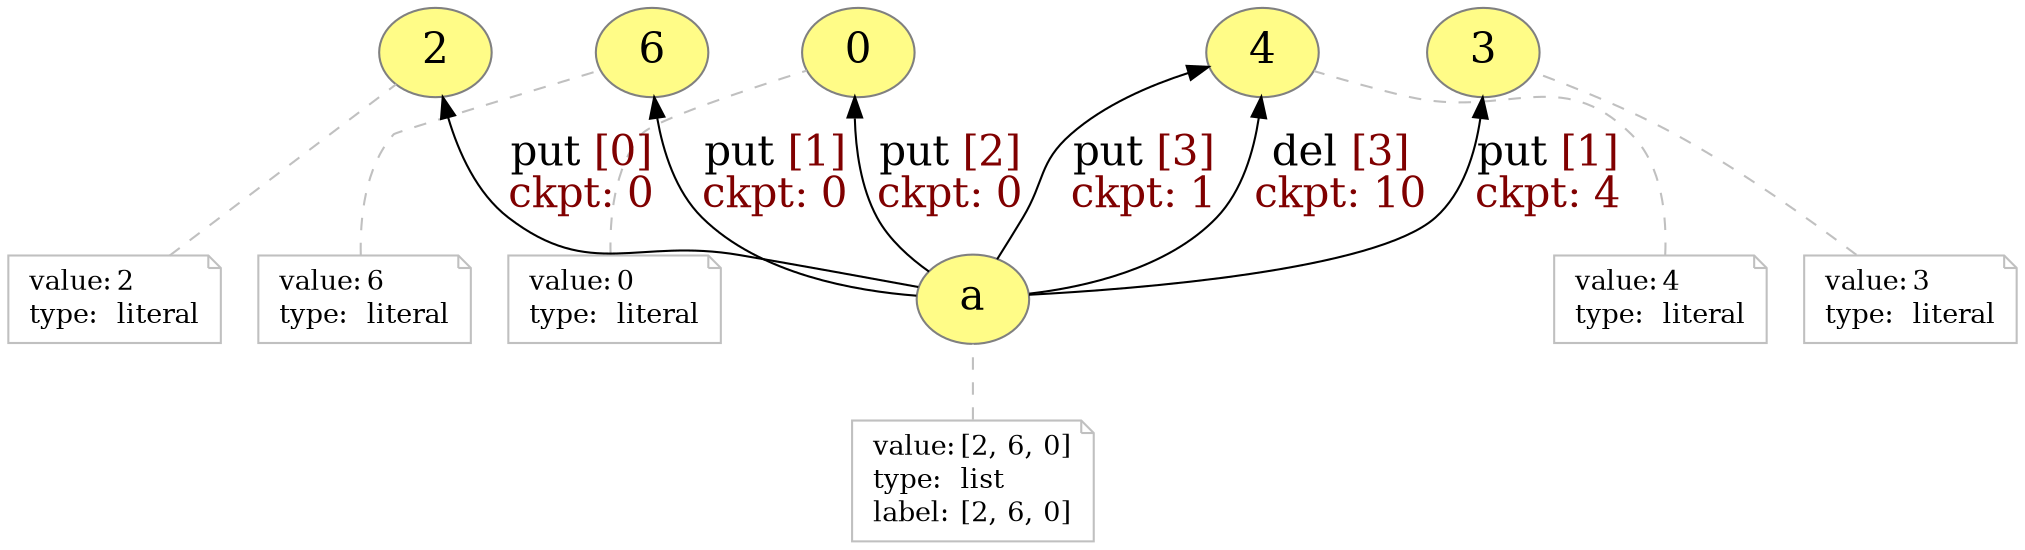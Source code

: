 digraph "PROV" { size="16,12"; rankdir="BT";
"g/6" [fillcolor="#FFFC87",color="#808080",style="filled",label="6",URL="g/6",fontsize="20"]
"g/6-attrs" [color="gray",shape="note",fontsize="13",fontcolor="black",label=<<TABLE cellpadding="0" border="0">
	<TR>
	    <TD align="left">value:</TD>
	    <TD align="left">6</TD>
	</TR>
	<TR>
	    <TD align="left">type:</TD>
	    <TD align="left">literal</TD>
	</TR>
</TABLE>>]
"g/6-attrs" -> "g/6" [color="gray",style="dashed",arrowhead="none"]
"g/2" [fillcolor="#FFFC87",color="#808080",style="filled",label="2",URL="g/2",fontsize="20"]
"g/2-attrs" [color="gray",shape="note",fontsize="13",fontcolor="black",label=<<TABLE cellpadding="0" border="0">
	<TR>
	    <TD align="left">value:</TD>
	    <TD align="left">2</TD>
	</TR>
	<TR>
	    <TD align="left">type:</TD>
	    <TD align="left">literal</TD>
	</TR>
</TABLE>>]
"g/2-attrs" -> "g/2" [color="gray",style="dashed",arrowhead="none"]
"g/0" [fillcolor="#FFFC87",color="#808080",style="filled",label="0",URL="g/0",fontsize="20"]
"g/0-attrs" [color="gray",shape="note",fontsize="13",fontcolor="black",label=<<TABLE cellpadding="0" border="0">
	<TR>
	    <TD align="left">value:</TD>
	    <TD align="left">0</TD>
	</TR>
	<TR>
	    <TD align="left">type:</TD>
	    <TD align="left">literal</TD>
	</TR>
</TABLE>>]
"g/0-attrs" -> "g/0" [color="gray",style="dashed",arrowhead="none"]
"g/4" [fillcolor="#FFFC87",color="#808080",style="filled",label="4",URL="g/4",fontsize="20"]
"g/4-attrs" [color="gray",shape="note",fontsize="13",fontcolor="black",label=<<TABLE cellpadding="0" border="0">
	<TR>
	    <TD align="left">value:</TD>
	    <TD align="left">4</TD>
	</TR>
	<TR>
	    <TD align="left">type:</TD>
	    <TD align="left">literal</TD>
	</TR>
</TABLE>>]
"g/4-attrs" -> "g/4" [color="gray",style="dashed",arrowhead="none"]
"g/3" [fillcolor="#FFFC87",color="#808080",style="filled",label="3",URL="g/3",fontsize="20"]
"g/3-attrs" [color="gray",shape="note",fontsize="13",fontcolor="black",label=<<TABLE cellpadding="0" border="0">
	<TR>
	    <TD align="left">value:</TD>
	    <TD align="left">3</TD>
	</TR>
	<TR>
	    <TD align="left">type:</TD>
	    <TD align="left">literal</TD>
	</TR>
</TABLE>>]
"g/3-attrs" -> "g/3" [color="gray",style="dashed",arrowhead="none"]
"g/a" [fillcolor="#FFFC87",color="#808080",style="filled",label="a",URL="g/a",fontsize="20"]
"g/a-attrs" [color="gray",shape="note",fontsize="13",fontcolor="black",label=<<TABLE cellpadding="0" border="0">
	<TR>
	    <TD align="left">value:</TD>
	    <TD align="left">[2, 6, 0]</TD>
	</TR>
	<TR>
	    <TD align="left">type:</TD>
	    <TD align="left">list</TD>
	</TR>
	<TR>
	    <TD align="left">label:</TD>
	    <TD align="left">[2, 6, 0]</TD>
	</TR>
</TABLE>>]
"g/a-attrs" -> "g/a" [color="gray",style="dashed",arrowhead="none"]
"g/a" -> "g/2" [fontsize="20",labeldistance="1",color="black",labelangle="60.0",rotation="20",label=<<font color="black">put</font><font color="#800000"> [0]<br/>ckpt: 0</font>>]
"g/a" -> "g/6" [fontsize="20",labeldistance="1",color="black",labelangle="60.0",rotation="20",label=<<font color="black">put</font><font color="#800000"> [1]<br/>ckpt: 0</font>>]
"g/a" -> "g/0" [fontsize="20",labeldistance="1",color="black",labelangle="60.0",rotation="20",label=<<font color="black">put</font><font color="#800000"> [2]<br/>ckpt: 0</font>>]
"g/a" -> "g/4" [fontsize="20",labeldistance="1",color="black",labelangle="60.0",rotation="20",label=<<font color="black">put</font><font color="#800000"> [3]<br/>ckpt: 1</font>>]
"g/a" -> "g/3" [fontsize="20",labeldistance="1",color="black",labelangle="60.0",rotation="20",label=<<font color="black">put</font><font color="#800000"> [1]<br/>ckpt: 4</font>>]
"g/a" -> "g/4" [fontsize="20",labeldistance="1",color="black",labelangle="60.0",rotation="20",label=<<font color="black">del</font><font color="#800000"> [3]<br/>ckpt: 10</font>>]

"g/2"->"g/6"->"g/0"->"g/4"->"g/3" [style=invis]
{rank=same "g/2" "g/6" "g/0" "g/3" "g/4" }
}